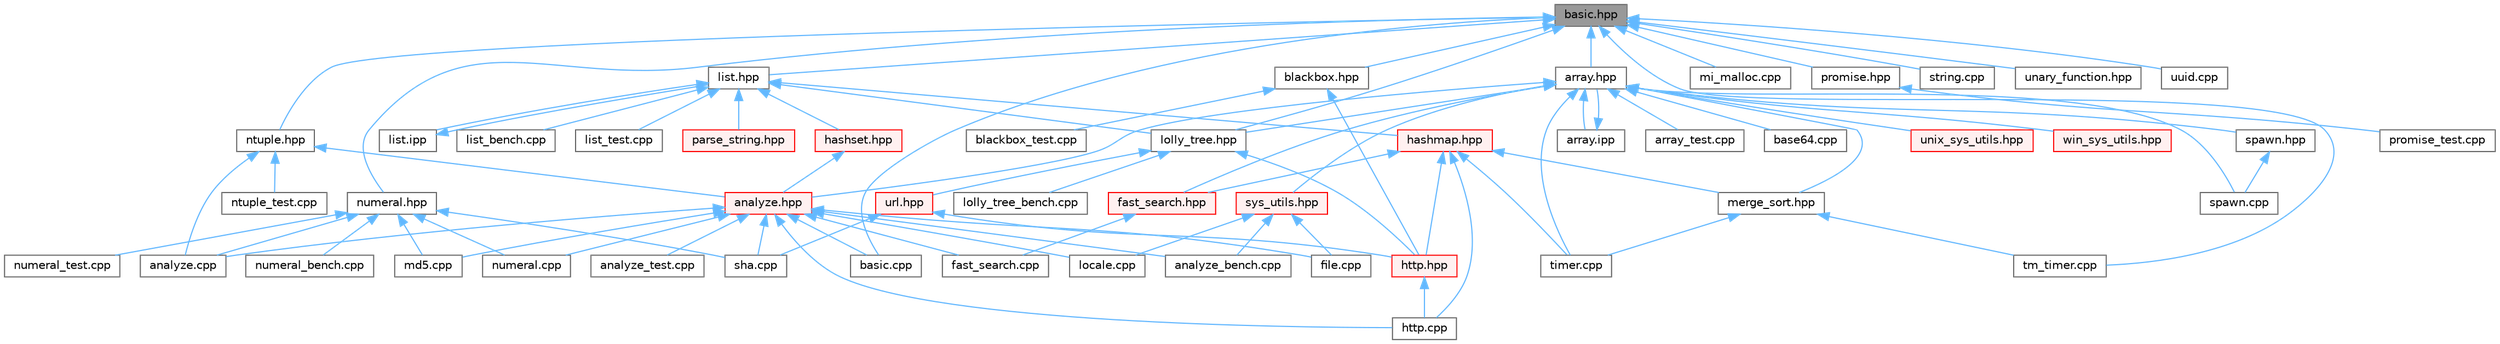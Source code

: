 digraph "basic.hpp"
{
 // LATEX_PDF_SIZE
  bgcolor="transparent";
  edge [fontname=Helvetica,fontsize=10,labelfontname=Helvetica,labelfontsize=10];
  node [fontname=Helvetica,fontsize=10,shape=box,height=0.2,width=0.4];
  Node1 [id="Node000001",label="basic.hpp",height=0.2,width=0.4,color="gray40", fillcolor="grey60", style="filled", fontcolor="black",tooltip=" "];
  Node1 -> Node2 [id="edge1_Node000001_Node000002",dir="back",color="steelblue1",style="solid",tooltip=" "];
  Node2 [id="Node000002",label="array.hpp",height=0.2,width=0.4,color="grey40", fillcolor="white", style="filled",URL="$array_8hpp.html",tooltip=" "];
  Node2 -> Node3 [id="edge2_Node000002_Node000003",dir="back",color="steelblue1",style="solid",tooltip=" "];
  Node3 [id="Node000003",label="analyze.hpp",height=0.2,width=0.4,color="red", fillcolor="#FFF0F0", style="filled",URL="$analyze_8hpp.html",tooltip=" "];
  Node3 -> Node4 [id="edge3_Node000003_Node000004",dir="back",color="steelblue1",style="solid",tooltip=" "];
  Node4 [id="Node000004",label="analyze.cpp",height=0.2,width=0.4,color="grey40", fillcolor="white", style="filled",URL="$analyze_8cpp.html",tooltip=" "];
  Node3 -> Node5 [id="edge4_Node000003_Node000005",dir="back",color="steelblue1",style="solid",tooltip=" "];
  Node5 [id="Node000005",label="analyze_bench.cpp",height=0.2,width=0.4,color="grey40", fillcolor="white", style="filled",URL="$analyze__bench_8cpp.html",tooltip=" "];
  Node3 -> Node6 [id="edge5_Node000003_Node000006",dir="back",color="steelblue1",style="solid",tooltip=" "];
  Node6 [id="Node000006",label="analyze_test.cpp",height=0.2,width=0.4,color="grey40", fillcolor="white", style="filled",URL="$analyze__test_8cpp.html",tooltip=" "];
  Node3 -> Node7 [id="edge6_Node000003_Node000007",dir="back",color="steelblue1",style="solid",tooltip=" "];
  Node7 [id="Node000007",label="basic.cpp",height=0.2,width=0.4,color="grey40", fillcolor="white", style="filled",URL="$basic_8cpp.html",tooltip=" "];
  Node3 -> Node8 [id="edge7_Node000003_Node000008",dir="back",color="steelblue1",style="solid",tooltip=" "];
  Node8 [id="Node000008",label="fast_search.cpp",height=0.2,width=0.4,color="grey40", fillcolor="white", style="filled",URL="$fast__search_8cpp.html",tooltip=" "];
  Node3 -> Node9 [id="edge8_Node000003_Node000009",dir="back",color="steelblue1",style="solid",tooltip=" "];
  Node9 [id="Node000009",label="file.cpp",height=0.2,width=0.4,color="grey40", fillcolor="white", style="filled",URL="$file_8cpp.html",tooltip=" "];
  Node3 -> Node10 [id="edge9_Node000003_Node000010",dir="back",color="steelblue1",style="solid",tooltip=" "];
  Node10 [id="Node000010",label="http.cpp",height=0.2,width=0.4,color="grey40", fillcolor="white", style="filled",URL="$http_8cpp.html",tooltip=" "];
  Node3 -> Node11 [id="edge10_Node000003_Node000011",dir="back",color="steelblue1",style="solid",tooltip=" "];
  Node11 [id="Node000011",label="locale.cpp",height=0.2,width=0.4,color="grey40", fillcolor="white", style="filled",URL="$locale_8cpp.html",tooltip=" "];
  Node3 -> Node12 [id="edge11_Node000003_Node000012",dir="back",color="steelblue1",style="solid",tooltip=" "];
  Node12 [id="Node000012",label="md5.cpp",height=0.2,width=0.4,color="grey40", fillcolor="white", style="filled",URL="$md5_8cpp.html",tooltip=" "];
  Node3 -> Node13 [id="edge12_Node000003_Node000013",dir="back",color="steelblue1",style="solid",tooltip=" "];
  Node13 [id="Node000013",label="numeral.cpp",height=0.2,width=0.4,color="grey40", fillcolor="white", style="filled",URL="$numeral_8cpp.html",tooltip=" "];
  Node3 -> Node15 [id="edge13_Node000003_Node000015",dir="back",color="steelblue1",style="solid",tooltip=" "];
  Node15 [id="Node000015",label="sha.cpp",height=0.2,width=0.4,color="grey40", fillcolor="white", style="filled",URL="$sha_8cpp.html",tooltip=" "];
  Node2 -> Node20 [id="edge14_Node000002_Node000020",dir="back",color="steelblue1",style="solid",tooltip=" "];
  Node20 [id="Node000020",label="array.ipp",height=0.2,width=0.4,color="grey40", fillcolor="white", style="filled",URL="$array_8ipp.html",tooltip=" "];
  Node20 -> Node2 [id="edge15_Node000020_Node000002",dir="back",color="steelblue1",style="solid",tooltip=" "];
  Node2 -> Node21 [id="edge16_Node000002_Node000021",dir="back",color="steelblue1",style="solid",tooltip=" "];
  Node21 [id="Node000021",label="array_test.cpp",height=0.2,width=0.4,color="grey40", fillcolor="white", style="filled",URL="$array__test_8cpp.html",tooltip=" "];
  Node2 -> Node22 [id="edge17_Node000002_Node000022",dir="back",color="steelblue1",style="solid",tooltip=" "];
  Node22 [id="Node000022",label="base64.cpp",height=0.2,width=0.4,color="grey40", fillcolor="white", style="filled",URL="$base64_8cpp.html",tooltip=" "];
  Node2 -> Node23 [id="edge18_Node000002_Node000023",dir="back",color="steelblue1",style="solid",tooltip=" "];
  Node23 [id="Node000023",label="fast_search.hpp",height=0.2,width=0.4,color="red", fillcolor="#FFF0F0", style="filled",URL="$fast__search_8hpp.html",tooltip=" "];
  Node23 -> Node8 [id="edge19_Node000023_Node000008",dir="back",color="steelblue1",style="solid",tooltip=" "];
  Node2 -> Node25 [id="edge20_Node000002_Node000025",dir="back",color="steelblue1",style="solid",tooltip=" "];
  Node25 [id="Node000025",label="lolly_tree.hpp",height=0.2,width=0.4,color="grey40", fillcolor="white", style="filled",URL="$lolly__tree_8hpp.html",tooltip=" "];
  Node25 -> Node26 [id="edge21_Node000025_Node000026",dir="back",color="steelblue1",style="solid",tooltip=" "];
  Node26 [id="Node000026",label="http.hpp",height=0.2,width=0.4,color="red", fillcolor="#FFF0F0", style="filled",URL="$http_8hpp.html",tooltip=" "];
  Node26 -> Node10 [id="edge22_Node000026_Node000010",dir="back",color="steelblue1",style="solid",tooltip=" "];
  Node25 -> Node28 [id="edge23_Node000025_Node000028",dir="back",color="steelblue1",style="solid",tooltip=" "];
  Node28 [id="Node000028",label="lolly_tree_bench.cpp",height=0.2,width=0.4,color="grey40", fillcolor="white", style="filled",URL="$lolly__tree__bench_8cpp.html",tooltip=" "];
  Node25 -> Node29 [id="edge24_Node000025_Node000029",dir="back",color="steelblue1",style="solid",tooltip=" "];
  Node29 [id="Node000029",label="url.hpp",height=0.2,width=0.4,color="red", fillcolor="#FFF0F0", style="filled",URL="$url_8hpp.html",tooltip=" "];
  Node29 -> Node26 [id="edge25_Node000029_Node000026",dir="back",color="steelblue1",style="solid",tooltip=" "];
  Node29 -> Node15 [id="edge26_Node000029_Node000015",dir="back",color="steelblue1",style="solid",tooltip=" "];
  Node2 -> Node74 [id="edge27_Node000002_Node000074",dir="back",color="steelblue1",style="solid",tooltip=" "];
  Node74 [id="Node000074",label="merge_sort.hpp",height=0.2,width=0.4,color="grey40", fillcolor="white", style="filled",URL="$merge__sort_8hpp.html",tooltip=" "];
  Node74 -> Node75 [id="edge28_Node000074_Node000075",dir="back",color="steelblue1",style="solid",tooltip=" "];
  Node75 [id="Node000075",label="timer.cpp",height=0.2,width=0.4,color="grey40", fillcolor="white", style="filled",URL="$timer_8cpp.html",tooltip=" "];
  Node74 -> Node76 [id="edge29_Node000074_Node000076",dir="back",color="steelblue1",style="solid",tooltip=" "];
  Node76 [id="Node000076",label="tm_timer.cpp",height=0.2,width=0.4,color="grey40", fillcolor="white", style="filled",URL="$tm__timer_8cpp.html",tooltip=" "];
  Node2 -> Node77 [id="edge30_Node000002_Node000077",dir="back",color="steelblue1",style="solid",tooltip=" "];
  Node77 [id="Node000077",label="spawn.cpp",height=0.2,width=0.4,color="grey40", fillcolor="white", style="filled",URL="$spawn_8cpp.html",tooltip=" "];
  Node2 -> Node78 [id="edge31_Node000002_Node000078",dir="back",color="steelblue1",style="solid",tooltip=" "];
  Node78 [id="Node000078",label="spawn.hpp",height=0.2,width=0.4,color="grey40", fillcolor="white", style="filled",URL="$spawn_8hpp.html",tooltip=" "];
  Node78 -> Node77 [id="edge32_Node000078_Node000077",dir="back",color="steelblue1",style="solid",tooltip=" "];
  Node2 -> Node79 [id="edge33_Node000002_Node000079",dir="back",color="steelblue1",style="solid",tooltip=" "];
  Node79 [id="Node000079",label="sys_utils.hpp",height=0.2,width=0.4,color="red", fillcolor="#FFF0F0", style="filled",URL="$sys__utils_8hpp.html",tooltip=" "];
  Node79 -> Node5 [id="edge34_Node000079_Node000005",dir="back",color="steelblue1",style="solid",tooltip=" "];
  Node79 -> Node9 [id="edge35_Node000079_Node000009",dir="back",color="steelblue1",style="solid",tooltip=" "];
  Node79 -> Node11 [id="edge36_Node000079_Node000011",dir="back",color="steelblue1",style="solid",tooltip=" "];
  Node2 -> Node75 [id="edge37_Node000002_Node000075",dir="back",color="steelblue1",style="solid",tooltip=" "];
  Node2 -> Node83 [id="edge38_Node000002_Node000083",dir="back",color="steelblue1",style="solid",tooltip=" "];
  Node83 [id="Node000083",label="unix_sys_utils.hpp",height=0.2,width=0.4,color="red", fillcolor="#FFF0F0", style="filled",URL="$unix__sys__utils_8hpp.html",tooltip=" "];
  Node2 -> Node84 [id="edge39_Node000002_Node000084",dir="back",color="steelblue1",style="solid",tooltip=" "];
  Node84 [id="Node000084",label="win_sys_utils.hpp",height=0.2,width=0.4,color="red", fillcolor="#FFF0F0", style="filled",URL="$win__sys__utils_8hpp.html",tooltip=" "];
  Node1 -> Node7 [id="edge40_Node000001_Node000007",dir="back",color="steelblue1",style="solid",tooltip=" "];
  Node1 -> Node85 [id="edge41_Node000001_Node000085",dir="back",color="steelblue1",style="solid",tooltip=" "];
  Node85 [id="Node000085",label="blackbox.hpp",height=0.2,width=0.4,color="grey40", fillcolor="white", style="filled",URL="$blackbox_8hpp.html",tooltip=" "];
  Node85 -> Node44 [id="edge42_Node000085_Node000044",dir="back",color="steelblue1",style="solid",tooltip=" "];
  Node44 [id="Node000044",label="blackbox_test.cpp",height=0.2,width=0.4,color="grey40", fillcolor="white", style="filled",URL="$blackbox__test_8cpp.html",tooltip=" "];
  Node85 -> Node26 [id="edge43_Node000085_Node000026",dir="back",color="steelblue1",style="solid",tooltip=" "];
  Node1 -> Node86 [id="edge44_Node000001_Node000086",dir="back",color="steelblue1",style="solid",tooltip=" "];
  Node86 [id="Node000086",label="list.hpp",height=0.2,width=0.4,color="grey40", fillcolor="white", style="filled",URL="$list_8hpp.html",tooltip=" "];
  Node86 -> Node87 [id="edge45_Node000086_Node000087",dir="back",color="steelblue1",style="solid",tooltip=" "];
  Node87 [id="Node000087",label="hashmap.hpp",height=0.2,width=0.4,color="red", fillcolor="#FFF0F0", style="filled",URL="$hashmap_8hpp.html",tooltip=" "];
  Node87 -> Node23 [id="edge46_Node000087_Node000023",dir="back",color="steelblue1",style="solid",tooltip=" "];
  Node87 -> Node10 [id="edge47_Node000087_Node000010",dir="back",color="steelblue1",style="solid",tooltip=" "];
  Node87 -> Node26 [id="edge48_Node000087_Node000026",dir="back",color="steelblue1",style="solid",tooltip=" "];
  Node87 -> Node74 [id="edge49_Node000087_Node000074",dir="back",color="steelblue1",style="solid",tooltip=" "];
  Node87 -> Node75 [id="edge50_Node000087_Node000075",dir="back",color="steelblue1",style="solid",tooltip=" "];
  Node86 -> Node99 [id="edge51_Node000086_Node000099",dir="back",color="steelblue1",style="solid",tooltip=" "];
  Node99 [id="Node000099",label="hashset.hpp",height=0.2,width=0.4,color="red", fillcolor="#FFF0F0", style="filled",URL="$hashset_8hpp.html",tooltip=" "];
  Node99 -> Node3 [id="edge52_Node000099_Node000003",dir="back",color="steelblue1",style="solid",tooltip=" "];
  Node86 -> Node101 [id="edge53_Node000086_Node000101",dir="back",color="steelblue1",style="solid",tooltip=" "];
  Node101 [id="Node000101",label="list.ipp",height=0.2,width=0.4,color="grey40", fillcolor="white", style="filled",URL="$list_8ipp.html",tooltip=" "];
  Node101 -> Node86 [id="edge54_Node000101_Node000086",dir="back",color="steelblue1",style="solid",tooltip=" "];
  Node86 -> Node102 [id="edge55_Node000086_Node000102",dir="back",color="steelblue1",style="solid",tooltip=" "];
  Node102 [id="Node000102",label="list_bench.cpp",height=0.2,width=0.4,color="grey40", fillcolor="white", style="filled",URL="$list__bench_8cpp.html",tooltip=" "];
  Node86 -> Node51 [id="edge56_Node000086_Node000051",dir="back",color="steelblue1",style="solid",tooltip=" "];
  Node51 [id="Node000051",label="list_test.cpp",height=0.2,width=0.4,color="grey40", fillcolor="white", style="filled",URL="$list__test_8cpp.html",tooltip=" "];
  Node86 -> Node25 [id="edge57_Node000086_Node000025",dir="back",color="steelblue1",style="solid",tooltip=" "];
  Node86 -> Node103 [id="edge58_Node000086_Node000103",dir="back",color="steelblue1",style="solid",tooltip=" "];
  Node103 [id="Node000103",label="parse_string.hpp",height=0.2,width=0.4,color="red", fillcolor="#FFF0F0", style="filled",URL="$parse__string_8hpp.html",tooltip=" "];
  Node1 -> Node25 [id="edge59_Node000001_Node000025",dir="back",color="steelblue1",style="solid",tooltip=" "];
  Node1 -> Node104 [id="edge60_Node000001_Node000104",dir="back",color="steelblue1",style="solid",tooltip=" "];
  Node104 [id="Node000104",label="mi_malloc.cpp",height=0.2,width=0.4,color="grey40", fillcolor="white", style="filled",URL="$mi__malloc_8cpp.html",tooltip=" "];
  Node1 -> Node105 [id="edge61_Node000001_Node000105",dir="back",color="steelblue1",style="solid",tooltip=" "];
  Node105 [id="Node000105",label="ntuple.hpp",height=0.2,width=0.4,color="grey40", fillcolor="white", style="filled",URL="$ntuple_8hpp.html",tooltip=" "];
  Node105 -> Node4 [id="edge62_Node000105_Node000004",dir="back",color="steelblue1",style="solid",tooltip=" "];
  Node105 -> Node3 [id="edge63_Node000105_Node000003",dir="back",color="steelblue1",style="solid",tooltip=" "];
  Node105 -> Node52 [id="edge64_Node000105_Node000052",dir="back",color="steelblue1",style="solid",tooltip=" "];
  Node52 [id="Node000052",label="ntuple_test.cpp",height=0.2,width=0.4,color="grey40", fillcolor="white", style="filled",URL="$ntuple__test_8cpp.html",tooltip=" "];
  Node1 -> Node106 [id="edge65_Node000001_Node000106",dir="back",color="steelblue1",style="solid",tooltip=" "];
  Node106 [id="Node000106",label="numeral.hpp",height=0.2,width=0.4,color="grey40", fillcolor="white", style="filled",URL="$numeral_8hpp.html",tooltip=" "];
  Node106 -> Node4 [id="edge66_Node000106_Node000004",dir="back",color="steelblue1",style="solid",tooltip=" "];
  Node106 -> Node12 [id="edge67_Node000106_Node000012",dir="back",color="steelblue1",style="solid",tooltip=" "];
  Node106 -> Node13 [id="edge68_Node000106_Node000013",dir="back",color="steelblue1",style="solid",tooltip=" "];
  Node106 -> Node34 [id="edge69_Node000106_Node000034",dir="back",color="steelblue1",style="solid",tooltip=" "];
  Node34 [id="Node000034",label="numeral_bench.cpp",height=0.2,width=0.4,color="grey40", fillcolor="white", style="filled",URL="$numeral__bench_8cpp.html",tooltip=" "];
  Node106 -> Node53 [id="edge70_Node000106_Node000053",dir="back",color="steelblue1",style="solid",tooltip=" "];
  Node53 [id="Node000053",label="numeral_test.cpp",height=0.2,width=0.4,color="grey40", fillcolor="white", style="filled",URL="$numeral__test_8cpp.html",tooltip=" "];
  Node106 -> Node15 [id="edge71_Node000106_Node000015",dir="back",color="steelblue1",style="solid",tooltip=" "];
  Node1 -> Node107 [id="edge72_Node000001_Node000107",dir="back",color="steelblue1",style="solid",tooltip=" "];
  Node107 [id="Node000107",label="promise.hpp",height=0.2,width=0.4,color="grey40", fillcolor="white", style="filled",URL="$promise_8hpp.html",tooltip=" "];
  Node107 -> Node55 [id="edge73_Node000107_Node000055",dir="back",color="steelblue1",style="solid",tooltip=" "];
  Node55 [id="Node000055",label="promise_test.cpp",height=0.2,width=0.4,color="grey40", fillcolor="white", style="filled",URL="$promise__test_8cpp.html",tooltip=" "];
  Node1 -> Node108 [id="edge74_Node000001_Node000108",dir="back",color="steelblue1",style="solid",tooltip=" "];
  Node108 [id="Node000108",label="string.cpp",height=0.2,width=0.4,color="grey40", fillcolor="white", style="filled",URL="$string_8cpp.html",tooltip=" "];
  Node1 -> Node76 [id="edge75_Node000001_Node000076",dir="back",color="steelblue1",style="solid",tooltip=" "];
  Node1 -> Node109 [id="edge76_Node000001_Node000109",dir="back",color="steelblue1",style="solid",tooltip=" "];
  Node109 [id="Node000109",label="unary_function.hpp",height=0.2,width=0.4,color="grey40", fillcolor="white", style="filled",URL="$unary__function_8hpp.html",tooltip=" "];
  Node1 -> Node110 [id="edge77_Node000001_Node000110",dir="back",color="steelblue1",style="solid",tooltip=" "];
  Node110 [id="Node000110",label="uuid.cpp",height=0.2,width=0.4,color="grey40", fillcolor="white", style="filled",URL="$uuid_8cpp.html",tooltip=" "];
}
